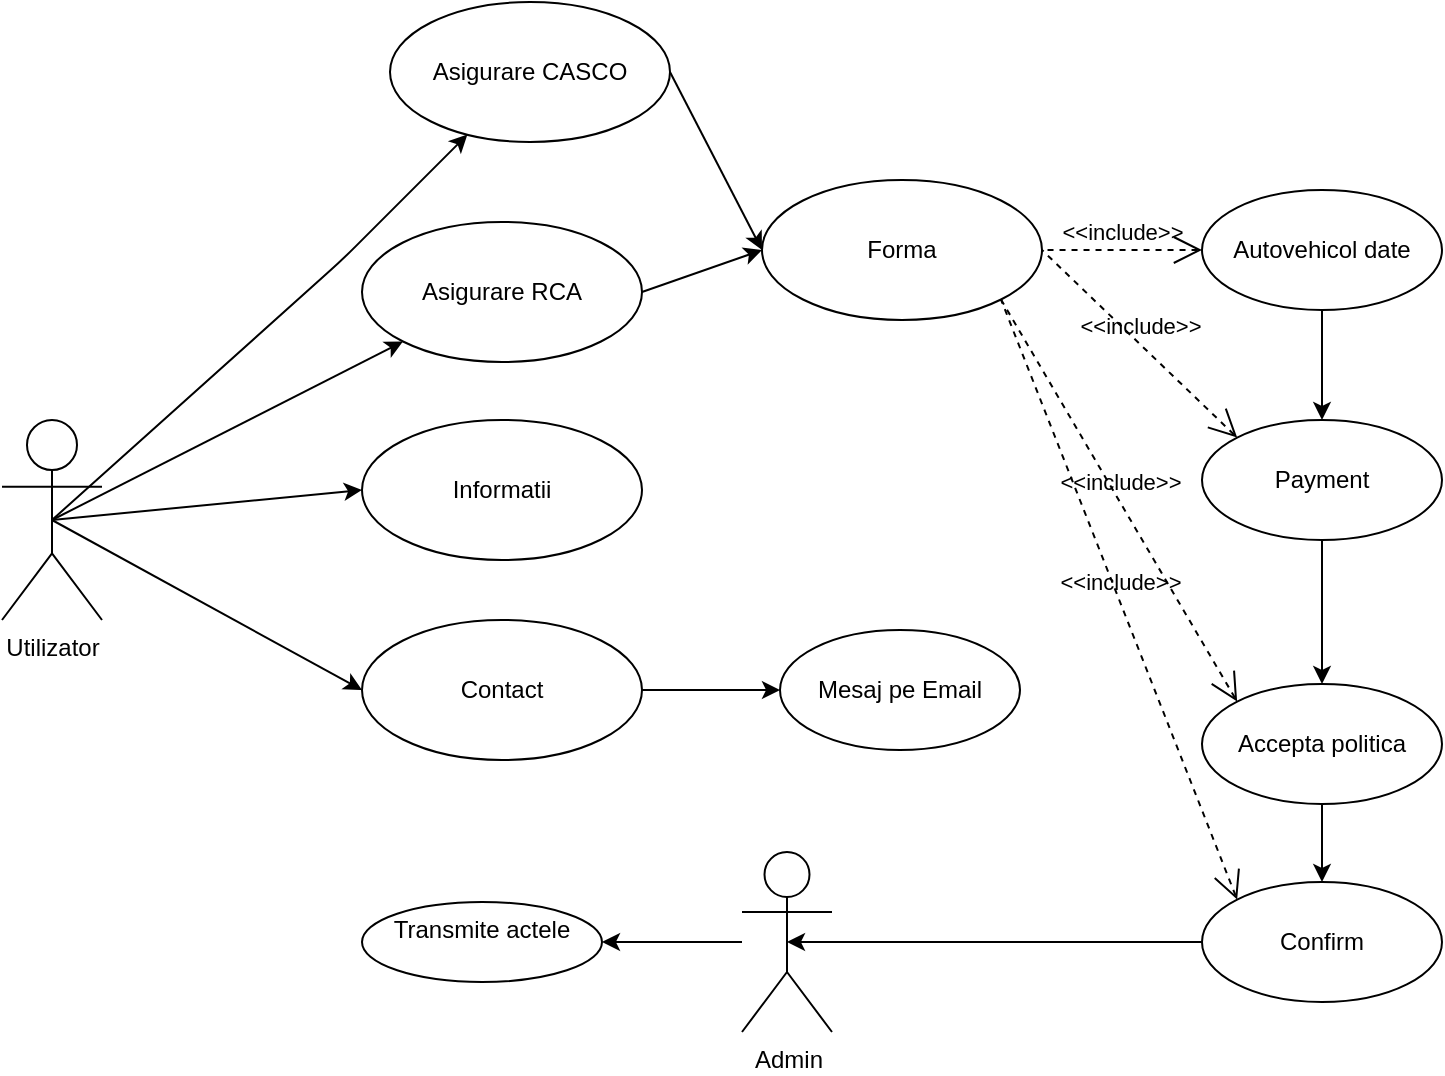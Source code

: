 <mxfile>
    <diagram id="Em-vrWN4AYVZqQxgJPoe" name="Page-1">
        <mxGraphModel dx="648" dy="518" grid="1" gridSize="11" guides="1" tooltips="1" connect="1" arrows="1" fold="1" page="1" pageScale="1" pageWidth="827" pageHeight="1169" background="none" math="0" shadow="0">
            <root>
                <mxCell id="0"/>
                <mxCell id="1" parent="0"/>
                <mxCell id="10" style="edgeStyle=none;html=1;exitX=0.5;exitY=0.5;exitDx=0;exitDy=0;exitPerimeter=0;" parent="1" source="2" target="5" edge="1">
                    <mxGeometry relative="1" as="geometry">
                        <Array as="points">
                            <mxPoint x="240" y="140"/>
                        </Array>
                    </mxGeometry>
                </mxCell>
                <mxCell id="11" style="edgeStyle=none;html=1;exitX=0.5;exitY=0.5;exitDx=0;exitDy=0;exitPerimeter=0;entryX=0;entryY=0.5;entryDx=0;entryDy=0;" parent="1" source="2" target="7" edge="1">
                    <mxGeometry relative="1" as="geometry">
                        <Array as="points"/>
                    </mxGeometry>
                </mxCell>
                <mxCell id="12" style="edgeStyle=none;html=1;exitX=0.5;exitY=0.5;exitDx=0;exitDy=0;exitPerimeter=0;entryX=0;entryY=0.5;entryDx=0;entryDy=0;" parent="1" source="2" target="8" edge="1">
                    <mxGeometry relative="1" as="geometry"/>
                </mxCell>
                <mxCell id="40" style="edgeStyle=none;html=1;exitX=0.5;exitY=0.5;exitDx=0;exitDy=0;exitPerimeter=0;entryX=0;entryY=1;entryDx=0;entryDy=0;" parent="1" source="2" target="39" edge="1">
                    <mxGeometry relative="1" as="geometry"/>
                </mxCell>
                <mxCell id="2" value="Utilizator" style="shape=umlActor;verticalLabelPosition=bottom;verticalAlign=top;html=1;outlineConnect=0;" parent="1" vertex="1">
                    <mxGeometry x="70" y="220" width="50" height="100" as="geometry"/>
                </mxCell>
                <mxCell id="15" style="edgeStyle=none;html=1;exitX=1;exitY=0.5;exitDx=0;exitDy=0;entryX=0;entryY=0.5;entryDx=0;entryDy=0;" parent="1" source="5" target="14" edge="1">
                    <mxGeometry relative="1" as="geometry"/>
                </mxCell>
                <mxCell id="5" value="Asigurare CASCO" style="ellipse;whiteSpace=wrap;html=1;" parent="1" vertex="1">
                    <mxGeometry x="264" y="11" width="140" height="70" as="geometry"/>
                </mxCell>
                <mxCell id="7" value="Informatii" style="ellipse;whiteSpace=wrap;html=1;" parent="1" vertex="1">
                    <mxGeometry x="250" y="220" width="140" height="70" as="geometry"/>
                </mxCell>
                <mxCell id="42" style="edgeStyle=none;html=1;exitX=1;exitY=0.5;exitDx=0;exitDy=0;entryX=0;entryY=0.5;entryDx=0;entryDy=0;" parent="1" source="8" target="23" edge="1">
                    <mxGeometry relative="1" as="geometry"/>
                </mxCell>
                <mxCell id="8" value="Contact" style="ellipse;whiteSpace=wrap;html=1;" parent="1" vertex="1">
                    <mxGeometry x="250" y="320" width="140" height="70" as="geometry"/>
                </mxCell>
                <mxCell id="14" value="Forma" style="ellipse;whiteSpace=wrap;html=1;" parent="1" vertex="1">
                    <mxGeometry x="450" y="100" width="140" height="70" as="geometry"/>
                </mxCell>
                <mxCell id="43" style="edgeStyle=none;html=1;exitX=0.5;exitY=1;exitDx=0;exitDy=0;entryX=0.5;entryY=0;entryDx=0;entryDy=0;" parent="1" source="16" target="20" edge="1">
                    <mxGeometry relative="1" as="geometry"/>
                </mxCell>
                <mxCell id="16" value="Autovehicol date" style="ellipse;whiteSpace=wrap;html=1;" parent="1" vertex="1">
                    <mxGeometry x="670" y="105" width="120" height="60" as="geometry"/>
                </mxCell>
                <mxCell id="19" value="&amp;lt;&amp;lt;include&amp;gt;&amp;gt;" style="edgeStyle=none;html=1;startArrow=open;endArrow=none;startSize=12;verticalAlign=bottom;dashed=1;labelBackgroundColor=none;entryX=1;entryY=0.5;entryDx=0;entryDy=0;exitX=0;exitY=0.5;exitDx=0;exitDy=0;" parent="1" source="16" target="14" edge="1">
                    <mxGeometry width="160" relative="1" as="geometry">
                        <mxPoint x="640" y="250" as="sourcePoint"/>
                        <mxPoint x="420" y="240" as="targetPoint"/>
                    </mxGeometry>
                </mxCell>
                <mxCell id="44" style="edgeStyle=none;html=1;exitX=0.5;exitY=1;exitDx=0;exitDy=0;entryX=0.5;entryY=0;entryDx=0;entryDy=0;" parent="1" source="20" target="34" edge="1">
                    <mxGeometry relative="1" as="geometry"/>
                </mxCell>
                <mxCell id="20" value="Payment" style="ellipse;whiteSpace=wrap;html=1;" parent="1" vertex="1">
                    <mxGeometry x="670" y="220" width="120" height="60" as="geometry"/>
                </mxCell>
                <mxCell id="23" value="Mesaj pe Email" style="ellipse;whiteSpace=wrap;html=1;" parent="1" vertex="1">
                    <mxGeometry x="459" y="325" width="120" height="60" as="geometry"/>
                </mxCell>
                <mxCell id="31" style="edgeStyle=none;html=1;exitX=0;exitY=0.5;exitDx=0;exitDy=0;entryX=0.5;entryY=0.5;entryDx=0;entryDy=0;entryPerimeter=0;" parent="1" source="28" target="30" edge="1">
                    <mxGeometry relative="1" as="geometry"/>
                </mxCell>
                <mxCell id="28" value="Confirm" style="ellipse;whiteSpace=wrap;html=1;" parent="1" vertex="1">
                    <mxGeometry x="670" y="451" width="120" height="60" as="geometry"/>
                </mxCell>
                <mxCell id="33" value="" style="edgeStyle=none;html=1;" parent="1" source="30" target="32" edge="1">
                    <mxGeometry relative="1" as="geometry"/>
                </mxCell>
                <mxCell id="30" value="Admin" style="shape=umlActor;html=1;verticalLabelPosition=bottom;verticalAlign=top;align=center;" parent="1" vertex="1">
                    <mxGeometry x="440" y="436" width="45" height="90" as="geometry"/>
                </mxCell>
                <mxCell id="32" value="Transmite actele" style="ellipse;whiteSpace=wrap;html=1;verticalAlign=top;" parent="1" vertex="1">
                    <mxGeometry x="250" y="461" width="120" height="40" as="geometry"/>
                </mxCell>
                <mxCell id="45" style="edgeStyle=none;html=1;exitX=0.5;exitY=1;exitDx=0;exitDy=0;entryX=0.5;entryY=0;entryDx=0;entryDy=0;" parent="1" source="34" target="28" edge="1">
                    <mxGeometry relative="1" as="geometry"/>
                </mxCell>
                <mxCell id="34" value="Accepta politica" style="ellipse;whiteSpace=wrap;html=1;" parent="1" vertex="1">
                    <mxGeometry x="670" y="352" width="120" height="60" as="geometry"/>
                </mxCell>
                <mxCell id="36" value="&amp;lt;&amp;lt;include&amp;gt;&amp;gt;" style="edgeStyle=none;html=1;startArrow=open;endArrow=none;startSize=12;verticalAlign=bottom;dashed=1;labelBackgroundColor=none;entryX=1;entryY=0.5;entryDx=0;entryDy=0;exitX=0;exitY=0;exitDx=0;exitDy=0;" parent="1" source="20" target="14" edge="1">
                    <mxGeometry width="160" relative="1" as="geometry">
                        <mxPoint x="363" y="297" as="sourcePoint"/>
                        <mxPoint x="523" y="297" as="targetPoint"/>
                    </mxGeometry>
                </mxCell>
                <mxCell id="37" value="&amp;lt;&amp;lt;include&amp;gt;&amp;gt;" style="edgeStyle=none;html=1;startArrow=open;endArrow=none;startSize=12;verticalAlign=bottom;dashed=1;labelBackgroundColor=none;entryX=1;entryY=1;entryDx=0;entryDy=0;exitX=0;exitY=0;exitDx=0;exitDy=0;" parent="1" source="34" target="14" edge="1">
                    <mxGeometry width="160" relative="1" as="geometry">
                        <mxPoint x="363" y="297" as="sourcePoint"/>
                        <mxPoint x="523" y="297" as="targetPoint"/>
                    </mxGeometry>
                </mxCell>
                <mxCell id="38" value="&amp;lt;&amp;lt;include&amp;gt;&amp;gt;" style="edgeStyle=none;html=1;startArrow=open;endArrow=none;startSize=12;verticalAlign=bottom;dashed=1;labelBackgroundColor=none;entryX=1;entryY=1;entryDx=0;entryDy=0;exitX=0;exitY=0;exitDx=0;exitDy=0;" parent="1" source="28" target="14" edge="1">
                    <mxGeometry width="160" relative="1" as="geometry">
                        <mxPoint x="363" y="297" as="sourcePoint"/>
                        <mxPoint x="523" y="297" as="targetPoint"/>
                    </mxGeometry>
                </mxCell>
                <mxCell id="41" style="edgeStyle=none;html=1;exitX=1;exitY=0.5;exitDx=0;exitDy=0;entryX=0;entryY=0.5;entryDx=0;entryDy=0;" parent="1" source="39" target="14" edge="1">
                    <mxGeometry relative="1" as="geometry"/>
                </mxCell>
                <mxCell id="39" value="Asigurare RCA" style="ellipse;whiteSpace=wrap;html=1;" parent="1" vertex="1">
                    <mxGeometry x="250" y="121" width="140" height="70" as="geometry"/>
                </mxCell>
            </root>
        </mxGraphModel>
    </diagram>
    <diagram id="ygZkYRG4Eht7cL29UIOs" name="Page-2">
        <mxGraphModel dx="648" dy="518" grid="1" gridSize="11" guides="1" tooltips="1" connect="1" arrows="1" fold="1" page="1" pageScale="1" pageWidth="827" pageHeight="1169" math="0" shadow="0">
            <root>
                <mxCell id="GTR3LA1XraSYXaINFbjw-0"/>
                <mxCell id="GTR3LA1XraSYXaINFbjw-1" parent="GTR3LA1XraSYXaINFbjw-0"/>
                <mxCell id="GTR3LA1XraSYXaINFbjw-2" value="Administrator" style="shape=umlActor;html=1;verticalLabelPosition=bottom;verticalAlign=top;align=center;" parent="GTR3LA1XraSYXaINFbjw-1" vertex="1">
                    <mxGeometry x="44" y="46.5" width="38.5" height="77" as="geometry"/>
                </mxCell>
                <mxCell id="GTR3LA1XraSYXaINFbjw-3" value=":Interfata" style="shape=rect;html=1;verticalAlign=top;fontStyle=1;whiteSpace=wrap;align=center;" parent="GTR3LA1XraSYXaINFbjw-1" vertex="1">
                    <mxGeometry x="143" y="63.5" width="120" height="60" as="geometry"/>
                </mxCell>
                <mxCell id="GTR3LA1XraSYXaINFbjw-4" value=":Autovehicul" style="shape=rect;html=1;verticalAlign=top;fontStyle=1;whiteSpace=wrap;align=center;" parent="GTR3LA1XraSYXaINFbjw-1" vertex="1">
                    <mxGeometry x="275" y="63.5" width="120" height="60" as="geometry"/>
                </mxCell>
                <mxCell id="GTR3LA1XraSYXaINFbjw-5" value=":Asigurare" style="shape=rect;html=1;verticalAlign=top;fontStyle=1;whiteSpace=wrap;align=center;" parent="GTR3LA1XraSYXaINFbjw-1" vertex="1">
                    <mxGeometry x="407" y="63.5" width="120" height="60" as="geometry"/>
                </mxCell>
                <mxCell id="GTR3LA1XraSYXaINFbjw-6" value=":Compania de asigurare" style="shape=rect;html=1;verticalAlign=top;fontStyle=1;whiteSpace=wrap;align=center;" parent="GTR3LA1XraSYXaINFbjw-1" vertex="1">
                    <mxGeometry x="539" y="63.5" width="120" height="60" as="geometry"/>
                </mxCell>
                <mxCell id="GTR3LA1XraSYXaINFbjw-9" value="" style="endArrow=none;dashed=1;html=1;entryX=0.5;entryY=1;entryDx=0;entryDy=0;" parent="GTR3LA1XraSYXaINFbjw-1" target="GTR3LA1XraSYXaINFbjw-4" edge="1">
                    <mxGeometry width="50" height="50" relative="1" as="geometry">
                        <mxPoint x="335" y="484" as="sourcePoint"/>
                        <mxPoint x="358" y="242" as="targetPoint"/>
                    </mxGeometry>
                </mxCell>
                <mxCell id="GTR3LA1XraSYXaINFbjw-10" value="" style="endArrow=none;dashed=1;html=1;entryX=0.5;entryY=1;entryDx=0;entryDy=0;" parent="GTR3LA1XraSYXaINFbjw-1" target="GTR3LA1XraSYXaINFbjw-3" edge="1">
                    <mxGeometry width="50" height="50" relative="1" as="geometry">
                        <mxPoint x="203" y="484" as="sourcePoint"/>
                        <mxPoint x="358" y="231" as="targetPoint"/>
                    </mxGeometry>
                </mxCell>
                <mxCell id="GTR3LA1XraSYXaINFbjw-11" value="" style="endArrow=none;dashed=1;html=1;entryX=0.5;entryY=1;entryDx=0;entryDy=0;" parent="GTR3LA1XraSYXaINFbjw-1" target="GTR3LA1XraSYXaINFbjw-5" edge="1">
                    <mxGeometry width="50" height="50" relative="1" as="geometry">
                        <mxPoint x="467" y="484" as="sourcePoint"/>
                        <mxPoint x="358" y="242" as="targetPoint"/>
                    </mxGeometry>
                </mxCell>
                <mxCell id="GTR3LA1XraSYXaINFbjw-12" value="" style="endArrow=none;dashed=1;html=1;entryX=0.5;entryY=1;entryDx=0;entryDy=0;" parent="GTR3LA1XraSYXaINFbjw-1" target="GTR3LA1XraSYXaINFbjw-6" edge="1">
                    <mxGeometry width="50" height="50" relative="1" as="geometry">
                        <mxPoint x="599" y="484" as="sourcePoint"/>
                        <mxPoint x="358" y="242" as="targetPoint"/>
                    </mxGeometry>
                </mxCell>
                <mxCell id="GTR3LA1XraSYXaINFbjw-13" value="" style="endArrow=none;dashed=1;html=1;" parent="GTR3LA1XraSYXaINFbjw-1" edge="1">
                    <mxGeometry width="50" height="50" relative="1" as="geometry">
                        <mxPoint x="66" y="484" as="sourcePoint"/>
                        <mxPoint x="66" y="154" as="targetPoint"/>
                    </mxGeometry>
                </mxCell>
                <mxCell id="GTR3LA1XraSYXaINFbjw-22" value="" style="endArrow=classic;html=1;" parent="GTR3LA1XraSYXaINFbjw-1" edge="1">
                    <mxGeometry relative="1" as="geometry">
                        <mxPoint x="66" y="253" as="sourcePoint"/>
                        <mxPoint x="209" y="253" as="targetPoint"/>
                    </mxGeometry>
                </mxCell>
                <mxCell id="GTR3LA1XraSYXaINFbjw-23" value="2:Introduce datele" style="edgeLabel;resizable=0;html=1;align=center;verticalAlign=middle;dashed=1;" parent="GTR3LA1XraSYXaINFbjw-22" connectable="0" vertex="1">
                    <mxGeometry relative="1" as="geometry">
                        <mxPoint x="-6" y="-11" as="offset"/>
                    </mxGeometry>
                </mxCell>
                <mxCell id="GTR3LA1XraSYXaINFbjw-24" value="&amp;lt;&amp;lt;Signal&amp;gt;&amp;gt;" style="edgeLabel;resizable=0;html=1;align=left;verticalAlign=bottom;dashed=1;" parent="GTR3LA1XraSYXaINFbjw-22" connectable="0" vertex="1">
                    <mxGeometry x="-1" relative="1" as="geometry">
                        <mxPoint x="44" y="22" as="offset"/>
                    </mxGeometry>
                </mxCell>
                <mxCell id="GTR3LA1XraSYXaINFbjw-26" value="" style="endArrow=classic;html=1;" parent="GTR3LA1XraSYXaINFbjw-1" edge="1">
                    <mxGeometry relative="1" as="geometry">
                        <mxPoint x="66" y="187" as="sourcePoint"/>
                        <mxPoint x="209" y="187" as="targetPoint"/>
                    </mxGeometry>
                </mxCell>
                <mxCell id="GTR3LA1XraSYXaINFbjw-27" value="1 Incepe asigurarea" style="edgeLabel;resizable=0;html=1;align=center;verticalAlign=middle;dashed=1;" parent="GTR3LA1XraSYXaINFbjw-26" connectable="0" vertex="1">
                    <mxGeometry relative="1" as="geometry">
                        <mxPoint x="-7" y="-22" as="offset"/>
                    </mxGeometry>
                </mxCell>
                <mxCell id="GTR3LA1XraSYXaINFbjw-28" value="&amp;lt;&amp;lt;Signal&amp;gt;&amp;gt;" style="edgeLabel;resizable=0;html=1;align=left;verticalAlign=bottom;dashed=1;" parent="GTR3LA1XraSYXaINFbjw-26" connectable="0" vertex="1">
                    <mxGeometry x="-1" relative="1" as="geometry">
                        <mxPoint x="44" y="22" as="offset"/>
                    </mxGeometry>
                </mxCell>
                <mxCell id="GTR3LA1XraSYXaINFbjw-29" value="" style="endArrow=classic;html=1;" parent="GTR3LA1XraSYXaINFbjw-1" edge="1">
                    <mxGeometry relative="1" as="geometry">
                        <mxPoint x="66" y="352" as="sourcePoint"/>
                        <mxPoint x="209" y="352" as="targetPoint"/>
                    </mxGeometry>
                </mxCell>
                <mxCell id="GTR3LA1XraSYXaINFbjw-30" value="4:Date despre companie" style="edgeLabel;resizable=0;html=1;align=center;verticalAlign=middle;dashed=1;" parent="GTR3LA1XraSYXaINFbjw-29" connectable="0" vertex="1">
                    <mxGeometry relative="1" as="geometry">
                        <mxPoint x="-6" y="-11" as="offset"/>
                    </mxGeometry>
                </mxCell>
                <mxCell id="GTR3LA1XraSYXaINFbjw-31" value="&amp;lt;&amp;lt;Signal&amp;gt;&amp;gt;" style="edgeLabel;resizable=0;html=1;align=left;verticalAlign=bottom;dashed=1;" parent="GTR3LA1XraSYXaINFbjw-29" connectable="0" vertex="1">
                    <mxGeometry x="-1" relative="1" as="geometry">
                        <mxPoint x="44" y="22" as="offset"/>
                    </mxGeometry>
                </mxCell>
                <mxCell id="GTR3LA1XraSYXaINFbjw-32" value="" style="endArrow=classic;html=1;" parent="GTR3LA1XraSYXaINFbjw-1" edge="1">
                    <mxGeometry relative="1" as="geometry">
                        <mxPoint x="198" y="286" as="sourcePoint"/>
                        <mxPoint x="341" y="286" as="targetPoint"/>
                    </mxGeometry>
                </mxCell>
                <mxCell id="GTR3LA1XraSYXaINFbjw-33" value="3:Autovehicul existent" style="edgeLabel;resizable=0;html=1;align=center;verticalAlign=middle;dashed=1;" parent="GTR3LA1XraSYXaINFbjw-32" connectable="0" vertex="1">
                    <mxGeometry relative="1" as="geometry">
                        <mxPoint x="-6" y="-11" as="offset"/>
                    </mxGeometry>
                </mxCell>
                <mxCell id="GTR3LA1XraSYXaINFbjw-34" value="&amp;lt;&amp;lt;query&amp;gt;&amp;gt;" style="edgeLabel;resizable=0;html=1;align=left;verticalAlign=bottom;dashed=1;" parent="GTR3LA1XraSYXaINFbjw-32" connectable="0" vertex="1">
                    <mxGeometry x="-1" relative="1" as="geometry">
                        <mxPoint x="44" y="22" as="offset"/>
                    </mxGeometry>
                </mxCell>
                <mxCell id="GTR3LA1XraSYXaINFbjw-35" value="" style="endArrow=classic;html=1;" parent="GTR3LA1XraSYXaINFbjw-1" edge="1">
                    <mxGeometry relative="1" as="geometry">
                        <mxPoint x="198" y="374" as="sourcePoint"/>
                        <mxPoint x="462" y="374" as="targetPoint"/>
                    </mxGeometry>
                </mxCell>
                <mxCell id="GTR3LA1XraSYXaINFbjw-36" value="5:Creaza asigurarea" style="edgeLabel;resizable=0;html=1;align=center;verticalAlign=middle;dashed=1;" parent="GTR3LA1XraSYXaINFbjw-35" connectable="0" vertex="1">
                    <mxGeometry relative="1" as="geometry">
                        <mxPoint x="-6" y="-11" as="offset"/>
                    </mxGeometry>
                </mxCell>
                <mxCell id="GTR3LA1XraSYXaINFbjw-37" value="&amp;lt;&amp;lt;Seviciu&amp;gt;&amp;gt;" style="edgeLabel;resizable=0;html=1;align=left;verticalAlign=bottom;dashed=1;" parent="GTR3LA1XraSYXaINFbjw-35" connectable="0" vertex="1">
                    <mxGeometry x="-1" relative="1" as="geometry">
                        <mxPoint x="110" y="22" as="offset"/>
                    </mxGeometry>
                </mxCell>
                <mxCell id="GTR3LA1XraSYXaINFbjw-38" value="" style="endArrow=classic;html=1;" parent="GTR3LA1XraSYXaINFbjw-1" edge="1">
                    <mxGeometry relative="1" as="geometry">
                        <mxPoint x="462" y="418" as="sourcePoint"/>
                        <mxPoint x="605" y="418" as="targetPoint"/>
                    </mxGeometry>
                </mxCell>
                <mxCell id="GTR3LA1XraSYXaINFbjw-39" value="6:Conexiune cu compania de asigurare" style="edgeLabel;resizable=0;html=1;align=center;verticalAlign=middle;dashed=1;" parent="GTR3LA1XraSYXaINFbjw-38" connectable="0" vertex="1">
                    <mxGeometry relative="1" as="geometry">
                        <mxPoint x="-6" y="-22" as="offset"/>
                    </mxGeometry>
                </mxCell>
                <mxCell id="GTR3LA1XraSYXaINFbjw-40" value="&amp;lt;&amp;lt;conect&amp;gt;&amp;gt;" style="edgeLabel;resizable=0;html=1;align=left;verticalAlign=bottom;dashed=1;" parent="GTR3LA1XraSYXaINFbjw-38" connectable="0" vertex="1">
                    <mxGeometry x="-1" relative="1" as="geometry">
                        <mxPoint x="44" y="22" as="offset"/>
                    </mxGeometry>
                </mxCell>
                <mxCell id="GTR3LA1XraSYXaINFbjw-41" value="" style="endArrow=classic;html=1;" parent="GTR3LA1XraSYXaINFbjw-1" edge="1">
                    <mxGeometry relative="1" as="geometry">
                        <mxPoint x="594" y="462" as="sourcePoint"/>
                        <mxPoint x="341" y="462" as="targetPoint"/>
                    </mxGeometry>
                </mxCell>
                <mxCell id="GTR3LA1XraSYXaINFbjw-42" value="7:Conexiune_autovehicul" style="edgeLabel;resizable=0;html=1;align=center;verticalAlign=middle;dashed=1;" parent="GTR3LA1XraSYXaINFbjw-41" connectable="0" vertex="1">
                    <mxGeometry relative="1" as="geometry">
                        <mxPoint x="-6" y="-11" as="offset"/>
                    </mxGeometry>
                </mxCell>
                <mxCell id="GTR3LA1XraSYXaINFbjw-43" value="&amp;lt;&amp;lt;connect&amp;gt;&amp;gt;" style="edgeLabel;resizable=0;html=1;align=left;verticalAlign=bottom;dashed=1;" parent="GTR3LA1XraSYXaINFbjw-41" connectable="0" vertex="1">
                    <mxGeometry x="-1" relative="1" as="geometry">
                        <mxPoint x="-154" y="22" as="offset"/>
                    </mxGeometry>
                </mxCell>
            </root>
        </mxGraphModel>
    </diagram>
    <diagram id="Ytj5DUaLzCfxZzUdqWqw" name="Page-3">
        <mxGraphModel dx="648" dy="1687" grid="1" gridSize="11" guides="1" tooltips="1" connect="1" arrows="1" fold="1" page="1" pageScale="1" pageWidth="827" pageHeight="1169" math="0" shadow="0">
            <root>
                <mxCell id="BklvHfTgvSc-jtfjCjFs-0"/>
                <mxCell id="BklvHfTgvSc-jtfjCjFs-1" parent="BklvHfTgvSc-jtfjCjFs-0"/>
                <mxCell id="GXZbSVVIQ6v4Ot6M0ZqT-11" value="Indicam datele de baza" style="rounded=1;whiteSpace=wrap;html=1;fillColor=#007FFF;" parent="BklvHfTgvSc-jtfjCjFs-1" vertex="1">
                    <mxGeometry x="134.36" y="112" width="120" height="60" as="geometry"/>
                </mxCell>
                <mxCell id="GXZbSVVIQ6v4Ot6M0ZqT-18" value="" style="ellipse;html=1;shape=startState;fillColor=#000000;strokeColor=#ff0000;" parent="BklvHfTgvSc-jtfjCjFs-1" vertex="1">
                    <mxGeometry x="179.36" y="20" width="30" height="30" as="geometry"/>
                </mxCell>
                <mxCell id="GXZbSVVIQ6v4Ot6M0ZqT-19" value="" style="edgeStyle=orthogonalEdgeStyle;html=1;verticalAlign=bottom;endArrow=open;endSize=8;strokeColor=#ff0000;" parent="BklvHfTgvSc-jtfjCjFs-1" source="GXZbSVVIQ6v4Ot6M0ZqT-18" edge="1">
                    <mxGeometry relative="1" as="geometry">
                        <mxPoint x="194.36" y="110" as="targetPoint"/>
                    </mxGeometry>
                </mxCell>
                <mxCell id="GXZbSVVIQ6v4Ot6M0ZqT-20" value="Indicam datele aditionale" style="rounded=1;whiteSpace=wrap;html=1;fillColor=#007FFF;" parent="BklvHfTgvSc-jtfjCjFs-1" vertex="1">
                    <mxGeometry x="134.36" y="198" width="120" height="60" as="geometry"/>
                </mxCell>
                <mxCell id="GXZbSVVIQ6v4Ot6M0ZqT-21" value="Datele asiguratului" style="rounded=1;whiteSpace=wrap;html=1;fillColor=#007FFF;" parent="BklvHfTgvSc-jtfjCjFs-1" vertex="1">
                    <mxGeometry x="134.36" y="275" width="120" height="60" as="geometry"/>
                </mxCell>
                <mxCell id="GXZbSVVIQ6v4Ot6M0ZqT-23" value="Finalizare" style="rounded=1;whiteSpace=wrap;html=1;fillColor=#007FFF;" parent="BklvHfTgvSc-jtfjCjFs-1" vertex="1">
                    <mxGeometry x="132" y="352" width="120" height="60" as="geometry"/>
                </mxCell>
                <mxCell id="GXZbSVVIQ6v4Ot6M0ZqT-24" value="Se calcula pretul pentru asigurare" style="rounded=1;whiteSpace=wrap;html=1;fillColor=#007FFF;" parent="BklvHfTgvSc-jtfjCjFs-1" vertex="1">
                    <mxGeometry x="341" y="112" width="120" height="60" as="geometry"/>
                </mxCell>
                <mxCell id="GXZbSVVIQ6v4Ot6M0ZqT-25" value="Se verifica existenta&amp;nbsp; autovehicolului in BD" style="rounded=1;whiteSpace=wrap;html=1;fillColor=#007FFF;" parent="BklvHfTgvSc-jtfjCjFs-1" vertex="1">
                    <mxGeometry x="341" y="198" width="120" height="60" as="geometry"/>
                </mxCell>
                <mxCell id="GXZbSVVIQ6v4Ot6M0ZqT-26" value="" style="endArrow=classic;html=1;exitX=0.5;exitY=1;exitDx=0;exitDy=0;entryX=0.5;entryY=0;entryDx=0;entryDy=0;" parent="BklvHfTgvSc-jtfjCjFs-1" source="GXZbSVVIQ6v4Ot6M0ZqT-11" target="GXZbSVVIQ6v4Ot6M0ZqT-20" edge="1">
                    <mxGeometry width="50" height="50" relative="1" as="geometry">
                        <mxPoint x="385" y="292" as="sourcePoint"/>
                        <mxPoint x="435" y="242" as="targetPoint"/>
                    </mxGeometry>
                </mxCell>
                <mxCell id="GXZbSVVIQ6v4Ot6M0ZqT-27" value="" style="endArrow=classic;html=1;exitX=1;exitY=0.5;exitDx=0;exitDy=0;entryX=0;entryY=0.5;entryDx=0;entryDy=0;" parent="BklvHfTgvSc-jtfjCjFs-1" source="GXZbSVVIQ6v4Ot6M0ZqT-11" target="GXZbSVVIQ6v4Ot6M0ZqT-24" edge="1">
                    <mxGeometry width="50" height="50" relative="1" as="geometry">
                        <mxPoint x="385" y="292" as="sourcePoint"/>
                        <mxPoint x="435" y="242" as="targetPoint"/>
                    </mxGeometry>
                </mxCell>
                <mxCell id="GXZbSVVIQ6v4Ot6M0ZqT-28" value="" style="endArrow=classic;html=1;exitX=1;exitY=0.5;exitDx=0;exitDy=0;entryX=0;entryY=0.5;entryDx=0;entryDy=0;" parent="BklvHfTgvSc-jtfjCjFs-1" source="GXZbSVVIQ6v4Ot6M0ZqT-20" target="GXZbSVVIQ6v4Ot6M0ZqT-25" edge="1">
                    <mxGeometry width="50" height="50" relative="1" as="geometry">
                        <mxPoint x="385" y="292" as="sourcePoint"/>
                        <mxPoint x="435" y="242" as="targetPoint"/>
                    </mxGeometry>
                </mxCell>
                <mxCell id="GXZbSVVIQ6v4Ot6M0ZqT-29" value="" style="endArrow=classic;html=1;exitX=0;exitY=1;exitDx=0;exitDy=0;entryX=1;entryY=0.5;entryDx=0;entryDy=0;" parent="BklvHfTgvSc-jtfjCjFs-1" source="GXZbSVVIQ6v4Ot6M0ZqT-25" target="GXZbSVVIQ6v4Ot6M0ZqT-21" edge="1">
                    <mxGeometry width="50" height="50" relative="1" as="geometry">
                        <mxPoint x="385" y="292" as="sourcePoint"/>
                        <mxPoint x="435" y="242" as="targetPoint"/>
                    </mxGeometry>
                </mxCell>
                <mxCell id="GXZbSVVIQ6v4Ot6M0ZqT-32" value="Utilizator" style="swimlane;fillColor=#007FFF;" parent="BklvHfTgvSc-jtfjCjFs-1" vertex="1">
                    <mxGeometry x="92" y="-2" width="200" height="508" as="geometry"/>
                </mxCell>
                <mxCell id="GXZbSVVIQ6v4Ot6M0ZqT-4" value="" style="ellipse;html=1;shape=endState;fillColor=#000000;strokeColor=#ff0000;" parent="GXZbSVVIQ6v4Ot6M0ZqT-32" vertex="1">
                    <mxGeometry x="85" y="442" width="30" height="30" as="geometry"/>
                </mxCell>
                <mxCell id="GXZbSVVIQ6v4Ot6M0ZqT-38" value="" style="endArrow=classic;html=1;exitX=0.5;exitY=1;exitDx=0;exitDy=0;entryX=0.5;entryY=0;entryDx=0;entryDy=0;" parent="BklvHfTgvSc-jtfjCjFs-1" source="GXZbSVVIQ6v4Ot6M0ZqT-23" target="GXZbSVVIQ6v4Ot6M0ZqT-4" edge="1">
                    <mxGeometry width="50" height="50" relative="1" as="geometry">
                        <mxPoint x="385" y="292" as="sourcePoint"/>
                        <mxPoint x="435" y="242" as="targetPoint"/>
                    </mxGeometry>
                </mxCell>
                <mxCell id="GXZbSVVIQ6v4Ot6M0ZqT-39" value="Aplicatie" style="swimlane;fillColor=#007FFF;" parent="BklvHfTgvSc-jtfjCjFs-1" vertex="1">
                    <mxGeometry x="292" y="-2" width="200" height="508" as="geometry"/>
                </mxCell>
                <mxCell id="GXZbSVVIQ6v4Ot6M0ZqT-41" value="" style="endArrow=classic;html=1;exitX=0.5;exitY=1;exitDx=0;exitDy=0;" parent="BklvHfTgvSc-jtfjCjFs-1" source="GXZbSVVIQ6v4Ot6M0ZqT-21" edge="1">
                    <mxGeometry width="50" height="50" relative="1" as="geometry">
                        <mxPoint x="396" y="281" as="sourcePoint"/>
                        <mxPoint x="194" y="352" as="targetPoint"/>
                    </mxGeometry>
                </mxCell>
            </root>
        </mxGraphModel>
    </diagram>
    <diagram id="QAclN6RxBNE5Xhn-dHkx" name="Page-4">
        <mxGraphModel dx="1296" dy="1036" grid="1" gridSize="10" guides="1" tooltips="1" connect="1" arrows="1" fold="1" page="1" pageScale="1" pageWidth="827" pageHeight="1169" math="0" shadow="0">
            <root>
                <mxCell id="kmvEcf5tdSZKLFzw_TTF-0"/>
                <mxCell id="kmvEcf5tdSZKLFzw_TTF-1" parent="kmvEcf5tdSZKLFzw_TTF-0"/>
                <mxCell id="kmvEcf5tdSZKLFzw_TTF-2" value="1 pas:datele de baza" style="rounded=1;whiteSpace=wrap;html=1;fillColor=#007FFF;" parent="kmvEcf5tdSZKLFzw_TTF-1" vertex="1">
                    <mxGeometry x="242.36" y="300" width="120" height="60" as="geometry"/>
                </mxCell>
                <mxCell id="kmvEcf5tdSZKLFzw_TTF-3" value="" style="ellipse;html=1;shape=startState;fillColor=#000000;strokeColor=#ff0000;" parent="kmvEcf5tdSZKLFzw_TTF-1" vertex="1">
                    <mxGeometry x="287.36" y="112" width="30" height="30" as="geometry"/>
                </mxCell>
                <mxCell id="kmvEcf5tdSZKLFzw_TTF-4" value="" style="edgeStyle=orthogonalEdgeStyle;html=1;verticalAlign=bottom;endArrow=open;endSize=8;strokeColor=#ff0000;" parent="kmvEcf5tdSZKLFzw_TTF-1" source="kmvEcf5tdSZKLFzw_TTF-3" edge="1">
                    <mxGeometry relative="1" as="geometry">
                        <mxPoint x="302" y="180" as="targetPoint"/>
                    </mxGeometry>
                </mxCell>
                <mxCell id="kmvEcf5tdSZKLFzw_TTF-5" value="2 pas:datele aditionale" style="rounded=1;whiteSpace=wrap;html=1;fillColor=#007FFF;" parent="kmvEcf5tdSZKLFzw_TTF-1" vertex="1">
                    <mxGeometry x="450" y="300" width="120" height="60" as="geometry"/>
                </mxCell>
                <mxCell id="kmvEcf5tdSZKLFzw_TTF-6" value="3 pas:datele asiguratorului" style="rounded=1;whiteSpace=wrap;html=1;fillColor=#007FFF;" parent="kmvEcf5tdSZKLFzw_TTF-1" vertex="1">
                    <mxGeometry x="450" y="444" width="120" height="60" as="geometry"/>
                </mxCell>
                <mxCell id="kmvEcf5tdSZKLFzw_TTF-7" value="4 pas:Confirmare" style="rounded=1;whiteSpace=wrap;html=1;fillColor=#007FFF;" parent="kmvEcf5tdSZKLFzw_TTF-1" vertex="1">
                    <mxGeometry x="242.36" y="444" width="120" height="60" as="geometry"/>
                </mxCell>
                <mxCell id="kmvEcf5tdSZKLFzw_TTF-11" value="" style="endArrow=classic;html=1;exitX=1;exitY=0.5;exitDx=0;exitDy=0;entryX=0;entryY=0.5;entryDx=0;entryDy=0;" parent="kmvEcf5tdSZKLFzw_TTF-1" source="kmvEcf5tdSZKLFzw_TTF-2" target="kmvEcf5tdSZKLFzw_TTF-5" edge="1">
                    <mxGeometry width="50" height="50" relative="1" as="geometry">
                        <mxPoint x="493" y="384" as="sourcePoint"/>
                        <mxPoint x="449" y="280" as="targetPoint"/>
                    </mxGeometry>
                </mxCell>
                <mxCell id="kmvEcf5tdSZKLFzw_TTF-19" value="Forma" style="rounded=1;whiteSpace=wrap;html=1;fillColor=#007FFF;" parent="kmvEcf5tdSZKLFzw_TTF-1" vertex="1">
                    <mxGeometry x="242.36" y="180" width="120" height="60" as="geometry"/>
                </mxCell>
                <mxCell id="kmvEcf5tdSZKLFzw_TTF-20" value="" style="endArrow=classic;html=1;exitX=0.5;exitY=1;exitDx=0;exitDy=0;entryX=0.5;entryY=0;entryDx=0;entryDy=0;" parent="kmvEcf5tdSZKLFzw_TTF-1" source="kmvEcf5tdSZKLFzw_TTF-19" target="kmvEcf5tdSZKLFzw_TTF-2" edge="1">
                    <mxGeometry width="50" height="50" relative="1" as="geometry">
                        <mxPoint x="390" y="370" as="sourcePoint"/>
                        <mxPoint x="440" y="320" as="targetPoint"/>
                    </mxGeometry>
                </mxCell>
                <mxCell id="kmvEcf5tdSZKLFzw_TTF-21" value="" style="ellipse;html=1;shape=endState;fillColor=#000000;strokeColor=#ff0000;" parent="kmvEcf5tdSZKLFzw_TTF-1" vertex="1">
                    <mxGeometry x="287.36" y="390" width="30" height="30" as="geometry"/>
                </mxCell>
                <mxCell id="kmvEcf5tdSZKLFzw_TTF-22" value="" style="endArrow=classic;html=1;exitX=0.5;exitY=0;exitDx=0;exitDy=0;entryX=0.5;entryY=1;entryDx=0;entryDy=0;" parent="kmvEcf5tdSZKLFzw_TTF-1" source="kmvEcf5tdSZKLFzw_TTF-7" target="kmvEcf5tdSZKLFzw_TTF-21" edge="1">
                    <mxGeometry width="50" height="50" relative="1" as="geometry">
                        <mxPoint x="390" y="380" as="sourcePoint"/>
                        <mxPoint x="440" y="330" as="targetPoint"/>
                    </mxGeometry>
                </mxCell>
                <mxCell id="kmvEcf5tdSZKLFzw_TTF-23" value="" style="endArrow=classic;html=1;exitX=0.5;exitY=1;exitDx=0;exitDy=0;entryX=0.5;entryY=0;entryDx=0;entryDy=0;" parent="kmvEcf5tdSZKLFzw_TTF-1" source="kmvEcf5tdSZKLFzw_TTF-5" target="kmvEcf5tdSZKLFzw_TTF-6" edge="1">
                    <mxGeometry width="50" height="50" relative="1" as="geometry">
                        <mxPoint x="390" y="380" as="sourcePoint"/>
                        <mxPoint x="440" y="330" as="targetPoint"/>
                    </mxGeometry>
                </mxCell>
                <mxCell id="kmvEcf5tdSZKLFzw_TTF-24" value="" style="endArrow=classic;html=1;exitX=0;exitY=0.5;exitDx=0;exitDy=0;entryX=1;entryY=0.5;entryDx=0;entryDy=0;" parent="kmvEcf5tdSZKLFzw_TTF-1" source="kmvEcf5tdSZKLFzw_TTF-6" target="kmvEcf5tdSZKLFzw_TTF-7" edge="1">
                    <mxGeometry width="50" height="50" relative="1" as="geometry">
                        <mxPoint x="390" y="380" as="sourcePoint"/>
                        <mxPoint x="440" y="330" as="targetPoint"/>
                    </mxGeometry>
                </mxCell>
            </root>
        </mxGraphModel>
    </diagram>
    <diagram id="9zhcNxNGEbRy9PDI9CFX" name="Page-5">
        <mxGraphModel dx="864" dy="691" grid="0" gridSize="10" guides="1" tooltips="1" connect="1" arrows="1" fold="1" page="1" pageScale="1" pageWidth="827" pageHeight="1169" background="none" math="0" shadow="0">
            <root>
                <mxCell id="s8_tT3eoy08dKBYIFuzq-0"/>
                <mxCell id="s8_tT3eoy08dKBYIFuzq-1" parent="s8_tT3eoy08dKBYIFuzq-0"/>
                <mxCell id="twWxf8tVccvtOlRCPV9W-0" value="Form" style="swimlane;fontStyle=1;align=center;verticalAlign=top;childLayout=stackLayout;horizontal=1;startSize=26;horizontalStack=0;resizeParent=1;resizeParentMax=0;resizeLast=0;collapsible=1;marginBottom=0;" vertex="1" parent="s8_tT3eoy08dKBYIFuzq-1">
                    <mxGeometry x="247" y="17" width="315" height="424" as="geometry"/>
                </mxCell>
                <mxCell id="twWxf8tVccvtOlRCPV9W-1" value="position:string&#10;width:int&#10;heidth:int&#10;display:string&#10;color:string&#10;form-step:step&#10;select:select&#10;checkbox:check&#10;input:strig" style="text;strokeColor=none;fillColor=none;align=left;verticalAlign=top;spacingLeft=4;spacingRight=4;overflow=hidden;rotatable=0;points=[[0,0.5],[1,0.5]];portConstraint=eastwest;" vertex="1" parent="twWxf8tVccvtOlRCPV9W-0">
                    <mxGeometry y="26" width="315" height="127" as="geometry"/>
                </mxCell>
                <mxCell id="twWxf8tVccvtOlRCPV9W-2" value="" style="line;strokeWidth=1;fillColor=none;align=left;verticalAlign=middle;spacingTop=-1;spacingLeft=3;spacingRight=3;rotatable=0;labelPosition=right;points=[];portConstraint=eastwest;" vertex="1" parent="twWxf8tVccvtOlRCPV9W-0">
                    <mxGeometry y="153" width="315" height="35" as="geometry"/>
                </mxCell>
                <mxCell id="twWxf8tVccvtOlRCPV9W-3" value="+getPosition:string&#10;+setPosition(string) :void&#10;+getWidth:int&#10;+setWidth(int): void&#10;+getHeidth:int&#10;+setHeidth(int):void&#10;+getDisplay:string&#10;+setDisplay(string):void&#10;+getColor:string&#10;+setColor(string):void&#10;+getForm-step:step&#10;+setForm-step(step):void&#10;+getSelect:List&lt;option&gt;&#10;+setSelect(select):void&#10;+getInput:strig&#10;+setInput(strig):void" style="text;strokeColor=none;fillColor=none;align=left;verticalAlign=top;spacingLeft=4;spacingRight=4;overflow=hidden;rotatable=0;points=[[0,0.5],[1,0.5]];portConstraint=eastwest;" vertex="1" parent="twWxf8tVccvtOlRCPV9W-0">
                    <mxGeometry y="188" width="315" height="236" as="geometry"/>
                </mxCell>
                <mxCell id="twWxf8tVccvtOlRCPV9W-4" value="Form-step" style="swimlane;fontStyle=1;align=center;verticalAlign=top;childLayout=stackLayout;horizontal=1;startSize=26;horizontalStack=0;resizeParent=1;resizeParentMax=0;resizeLast=0;collapsible=1;marginBottom=0;" vertex="1" parent="s8_tT3eoy08dKBYIFuzq-1">
                    <mxGeometry x="629" y="253" width="160" height="190" as="geometry"/>
                </mxCell>
                <mxCell id="twWxf8tVccvtOlRCPV9W-5" value="name:String&#10;id:String&#10;animation:String" style="text;strokeColor=none;fillColor=none;align=left;verticalAlign=top;spacingLeft=4;spacingRight=4;overflow=hidden;rotatable=0;points=[[0,0.5],[1,0.5]];portConstraint=eastwest;" vertex="1" parent="twWxf8tVccvtOlRCPV9W-4">
                    <mxGeometry y="26" width="160" height="51" as="geometry"/>
                </mxCell>
                <mxCell id="twWxf8tVccvtOlRCPV9W-6" value="" style="line;strokeWidth=1;fillColor=none;align=left;verticalAlign=middle;spacingTop=-1;spacingLeft=3;spacingRight=3;rotatable=0;labelPosition=right;points=[];portConstraint=eastwest;" vertex="1" parent="twWxf8tVccvtOlRCPV9W-4">
                    <mxGeometry y="77" width="160" height="8" as="geometry"/>
                </mxCell>
                <mxCell id="twWxf8tVccvtOlRCPV9W-7" value="+getName():String&#10;+setName(String):void&#10;+getId():String&#10;+setId(String):void&#10;+getAnimation():String)&#10;+setAnimation(String):void" style="text;strokeColor=none;fillColor=none;align=left;verticalAlign=top;spacingLeft=4;spacingRight=4;overflow=hidden;rotatable=0;points=[[0,0.5],[1,0.5]];portConstraint=eastwest;" vertex="1" parent="twWxf8tVccvtOlRCPV9W-4">
                    <mxGeometry y="85" width="160" height="105" as="geometry"/>
                </mxCell>
                <mxCell id="twWxf8tVccvtOlRCPV9W-8" value="Price-asigurare" style="swimlane;fontStyle=1;align=center;verticalAlign=top;childLayout=stackLayout;horizontal=1;startSize=26;horizontalStack=0;resizeParent=1;resizeParentMax=0;resizeLast=0;collapsible=1;marginBottom=0;" vertex="1" parent="s8_tT3eoy08dKBYIFuzq-1">
                    <mxGeometry x="27" y="241" width="160" height="200" as="geometry"/>
                </mxCell>
                <mxCell id="twWxf8tVccvtOlRCPV9W-9" value="name:String&#10;id:String&#10;type:String" style="text;strokeColor=none;fillColor=none;align=left;verticalAlign=top;spacingLeft=4;spacingRight=4;overflow=hidden;rotatable=0;points=[[0,0.5],[1,0.5]];portConstraint=eastwest;" vertex="1" parent="twWxf8tVccvtOlRCPV9W-8">
                    <mxGeometry y="26" width="160" height="53" as="geometry"/>
                </mxCell>
                <mxCell id="twWxf8tVccvtOlRCPV9W-10" value="" style="line;strokeWidth=1;fillColor=none;align=left;verticalAlign=middle;spacingTop=-1;spacingLeft=3;spacingRight=3;rotatable=0;labelPosition=right;points=[];portConstraint=eastwest;" vertex="1" parent="twWxf8tVccvtOlRCPV9W-8">
                    <mxGeometry y="79" width="160" height="8" as="geometry"/>
                </mxCell>
                <mxCell id="twWxf8tVccvtOlRCPV9W-11" value="+getName():String&#10;+setName(String):void&#10;+getId():String&#10;+setId(String):void&#10;+getType():String)&#10;+setType(String):void" style="text;strokeColor=none;fillColor=none;align=left;verticalAlign=top;spacingLeft=4;spacingRight=4;overflow=hidden;rotatable=0;points=[[0,0.5],[1,0.5]];portConstraint=eastwest;" vertex="1" parent="twWxf8tVccvtOlRCPV9W-8">
                    <mxGeometry y="87" width="160" height="113" as="geometry"/>
                </mxCell>
                <mxCell id="twWxf8tVccvtOlRCPV9W-15" value="Price" style="endArrow=classic;html=1;entryX=0.25;entryY=0;entryDx=0;entryDy=0;exitX=0;exitY=0.5;exitDx=0;exitDy=0;" edge="1" parent="s8_tT3eoy08dKBYIFuzq-1" source="twWxf8tVccvtOlRCPV9W-1" target="twWxf8tVccvtOlRCPV9W-8">
                    <mxGeometry width="50" height="50" relative="1" as="geometry">
                        <mxPoint x="372" y="209" as="sourcePoint"/>
                        <mxPoint x="422" y="159" as="targetPoint"/>
                    </mxGeometry>
                </mxCell>
                <mxCell id="twWxf8tVccvtOlRCPV9W-16" value="Steps" style="endArrow=classic;html=1;entryX=0.75;entryY=0;entryDx=0;entryDy=0;exitX=1;exitY=0.5;exitDx=0;exitDy=0;" edge="1" parent="s8_tT3eoy08dKBYIFuzq-1" source="twWxf8tVccvtOlRCPV9W-1" target="twWxf8tVccvtOlRCPV9W-4">
                    <mxGeometry width="50" height="50" relative="1" as="geometry">
                        <mxPoint x="372" y="209" as="sourcePoint"/>
                        <mxPoint x="422" y="159" as="targetPoint"/>
                    </mxGeometry>
                </mxCell>
            </root>
        </mxGraphModel>
    </diagram>
    <diagram id="VpSoUvGn3jDuAShYshHD" name="Page-6">
        <mxGraphModel grid="0" gridSize="10" guides="1" tooltips="1" connect="1" arrows="1" page="1" fold="1" pageScale="1" pageWidth="827" pageHeight="1169" math="0" shadow="0">
            <root>
                <mxCell id="t_waPSA3LImI1Dapsk6I-0"/>
                <mxCell id="t_waPSA3LImI1Dapsk6I-1" parent="t_waPSA3LImI1Dapsk6I-0"/>
                <mxCell id="t_waPSA3LImI1Dapsk6I-2" value="AplicatiaWeb" style="shape=module;align=left;spacingLeft=20;align=center;verticalAlign=top;" parent="t_waPSA3LImI1Dapsk6I-1" vertex="1">
                    <mxGeometry x="80" y="60" width="490" height="290" as="geometry"/>
                </mxCell>
                <mxCell id="t_waPSA3LImI1Dapsk6I-3" value="Compania de asigurare" style="shape=module;align=left;spacingLeft=20;align=center;verticalAlign=top;" parent="t_waPSA3LImI1Dapsk6I-1" vertex="1">
                    <mxGeometry x="160" y="400" width="270" height="87" as="geometry"/>
                </mxCell>
                <mxCell id="t_waPSA3LImI1Dapsk6I-4" value="Baza de date" style="shape=module;align=left;spacingLeft=20;align=center;verticalAlign=top;" parent="t_waPSA3LImI1Dapsk6I-1" vertex="1">
                    <mxGeometry x="550" y="430" width="190" height="50" as="geometry"/>
                </mxCell>
                <mxCell id="t_waPSA3LImI1Dapsk6I-5" value="Form" style="html=1;dropTarget=0;" parent="t_waPSA3LImI1Dapsk6I-1" vertex="1">
                    <mxGeometry x="140" y="160" width="140" height="90" as="geometry"/>
                </mxCell>
                <mxCell id="t_waPSA3LImI1Dapsk6I-6" value="" style="shape=module;jettyWidth=8;jettyHeight=4;" parent="t_waPSA3LImI1Dapsk6I-5" vertex="1">
                    <mxGeometry x="1" width="20" height="20" relative="1" as="geometry">
                        <mxPoint x="-27" y="7" as="offset"/>
                    </mxGeometry>
                </mxCell>
                <mxCell id="t_waPSA3LImI1Dapsk6I-7" value="Container pret" style="html=1;dropTarget=0;" parent="t_waPSA3LImI1Dapsk6I-1" vertex="1">
                    <mxGeometry x="360" y="160" width="150" height="90" as="geometry"/>
                </mxCell>
                <mxCell id="t_waPSA3LImI1Dapsk6I-8" value="" style="shape=module;jettyWidth=8;jettyHeight=4;" parent="t_waPSA3LImI1Dapsk6I-7" vertex="1">
                    <mxGeometry x="1" width="20" height="20" relative="1" as="geometry">
                        <mxPoint x="-27" y="7" as="offset"/>
                    </mxGeometry>
                </mxCell>
                <mxCell id="t_waPSA3LImI1Dapsk6I-12" value="" style="edgeStyle=elbowEdgeStyle;fontSize=12;html=1;endFill=0;startFill=0;endSize=6;startSize=6;dashed=1;dashPattern=1 4;endArrow=openThin;startArrow=none;entryX=0;entryY=0.5;entryDx=0;entryDy=0;exitX=1;exitY=0.5;exitDx=0;exitDy=0;" parent="t_waPSA3LImI1Dapsk6I-1" source="t_waPSA3LImI1Dapsk6I-5" target="t_waPSA3LImI1Dapsk6I-7" edge="1">
                    <mxGeometry width="160" relative="1" as="geometry">
                        <mxPoint x="370" y="240" as="sourcePoint"/>
                        <mxPoint x="530" y="240" as="targetPoint"/>
                    </mxGeometry>
                </mxCell>
                <mxCell id="t_waPSA3LImI1Dapsk6I-13" value="" style="edgeStyle=elbowEdgeStyle;fontSize=12;html=1;endFill=0;startFill=0;endSize=6;startSize=6;dashed=1;dashPattern=1 4;endArrow=openThin;startArrow=none;exitX=1;exitY=0.25;exitDx=0;exitDy=0;" parent="t_waPSA3LImI1Dapsk6I-1" source="t_waPSA3LImI1Dapsk6I-3" edge="1">
                    <mxGeometry width="160" relative="1" as="geometry">
                        <mxPoint x="400" y="454.41" as="sourcePoint"/>
                        <mxPoint x="560" y="454.41" as="targetPoint"/>
                    </mxGeometry>
                </mxCell>
                <mxCell id="t_waPSA3LImI1Dapsk6I-14" value="" style="edgeStyle=elbowEdgeStyle;fontSize=12;html=1;endFill=0;startFill=0;endSize=6;startSize=6;dashed=1;dashPattern=1 4;endArrow=openThin;startArrow=none;entryX=0.5;entryY=0;entryDx=0;entryDy=0;" parent="t_waPSA3LImI1Dapsk6I-1" source="t_waPSA3LImI1Dapsk6I-2" target="t_waPSA3LImI1Dapsk6I-3" edge="1">
                    <mxGeometry width="160" relative="1" as="geometry">
                        <mxPoint x="370" y="240" as="sourcePoint"/>
                        <mxPoint x="530" y="240" as="targetPoint"/>
                    </mxGeometry>
                </mxCell>
            </root>
        </mxGraphModel>
    </diagram>
    <diagram id="ag3rzkufJJSh_7jVqzYB" name="Page-7">
        <mxGraphModel dx="648" dy="518" grid="0" gridSize="10" guides="1" tooltips="1" connect="1" arrows="1" fold="1" page="1" pageScale="1" pageWidth="827" pageHeight="1169" math="0" shadow="0">
            <root>
                <mxCell id="K8Ao39n7E4dBde5GxWWM-0"/>
                <mxCell id="K8Ao39n7E4dBde5GxWWM-1" parent="K8Ao39n7E4dBde5GxWWM-0"/>
                <mxCell id="K8Ao39n7E4dBde5GxWWM-2" value="&amp;nbsp; &amp;nbsp; &amp;nbsp; &amp;nbsp; &amp;nbsp; &amp;nbsp; &amp;nbsp; &amp;nbsp; &amp;nbsp; &amp;nbsp; &amp;nbsp;&amp;lt;&amp;lt;Device&amp;gt;&amp;gt;&lt;br&gt;&lt;br&gt;&amp;nbsp; &amp;nbsp; &amp;nbsp; &amp;nbsp; &amp;nbsp; &amp;nbsp; &amp;nbsp; &amp;nbsp; &amp;nbsp; &amp;nbsp; &amp;nbsp; &amp;nbsp; &amp;nbsp;Client" style="verticalAlign=top;align=left;shape=cube;size=10;direction=south;fontStyle=0;html=1;boundedLbl=1;spacingLeft=5;" parent="K8Ao39n7E4dBde5GxWWM-1" vertex="1">
                    <mxGeometry x="30" y="34.5" width="238" height="208.5" as="geometry"/>
                </mxCell>
                <mxCell id="K8Ao39n7E4dBde5GxWWM-3" value="&amp;lt;&amp;lt;Browser&amp;gt;&amp;gt;&lt;br&gt;&lt;br&gt;AplicatiaWeb" style="verticalAlign=top;align=center;shape=cube;size=10;direction=south;html=1;boundedLbl=1;spacingLeft=5;" parent="K8Ao39n7E4dBde5GxWWM-2" vertex="1">
                    <mxGeometry width="100" height="80" relative="1" as="geometry">
                        <mxPoint x="62" y="83" as="offset"/>
                    </mxGeometry>
                </mxCell>
                <mxCell id="K8Ao39n7E4dBde5GxWWM-6" value="&amp;nbsp; &amp;nbsp; &amp;nbsp; &amp;nbsp; &amp;nbsp;&lt;br&gt;&amp;nbsp; &amp;nbsp; &amp;nbsp; &amp;nbsp; &amp;nbsp; &amp;nbsp; &amp;nbsp; &amp;nbsp; &amp;nbsp; &amp;lt;&amp;lt;Server&amp;gt;&amp;gt;&lt;br&gt;&lt;br&gt;&amp;nbsp; &amp;nbsp; &amp;nbsp; &amp;nbsp; &amp;nbsp; &amp;nbsp;Compania de asigurare" style="verticalAlign=top;align=left;shape=cube;size=10;direction=south;fontStyle=0;html=1;boundedLbl=1;spacingLeft=5;" vertex="1" parent="K8Ao39n7E4dBde5GxWWM-1">
                    <mxGeometry x="338" y="34.5" width="217" height="238.5" as="geometry"/>
                </mxCell>
                <mxCell id="K8Ao39n7E4dBde5GxWWM-9" value="&amp;lt;&amp;lt;Database&amp;gt;&amp;gt;&lt;br&gt;DB" style="html=1;dropTarget=0;" vertex="1" parent="K8Ao39n7E4dBde5GxWWM-1">
                    <mxGeometry x="373" y="149" width="132" height="66" as="geometry"/>
                </mxCell>
                <mxCell id="K8Ao39n7E4dBde5GxWWM-10" value="" style="shape=module;jettyWidth=8;jettyHeight=4;" vertex="1" parent="K8Ao39n7E4dBde5GxWWM-9">
                    <mxGeometry x="1" width="20" height="20" relative="1" as="geometry">
                        <mxPoint x="-27" y="7" as="offset"/>
                    </mxGeometry>
                </mxCell>
                <mxCell id="K8Ao39n7E4dBde5GxWWM-11" value="" style="edgeStyle=elbowEdgeStyle;fontSize=12;html=1;endFill=0;startFill=0;endSize=6;startSize=6;dashed=1;dashPattern=1 4;endArrow=openThin;startArrow=none;exitX=0;exitY=0;exitDx=35;exitDy=0;exitPerimeter=0;entryX=0;entryY=0.5;entryDx=0;entryDy=0;" edge="1" parent="K8Ao39n7E4dBde5GxWWM-1" source="K8Ao39n7E4dBde5GxWWM-3" target="K8Ao39n7E4dBde5GxWWM-9">
                    <mxGeometry width="160" relative="1" as="geometry">
                        <mxPoint x="253" y="268" as="sourcePoint"/>
                        <mxPoint x="413" y="268" as="targetPoint"/>
                    </mxGeometry>
                </mxCell>
            </root>
        </mxGraphModel>
    </diagram>
</mxfile>